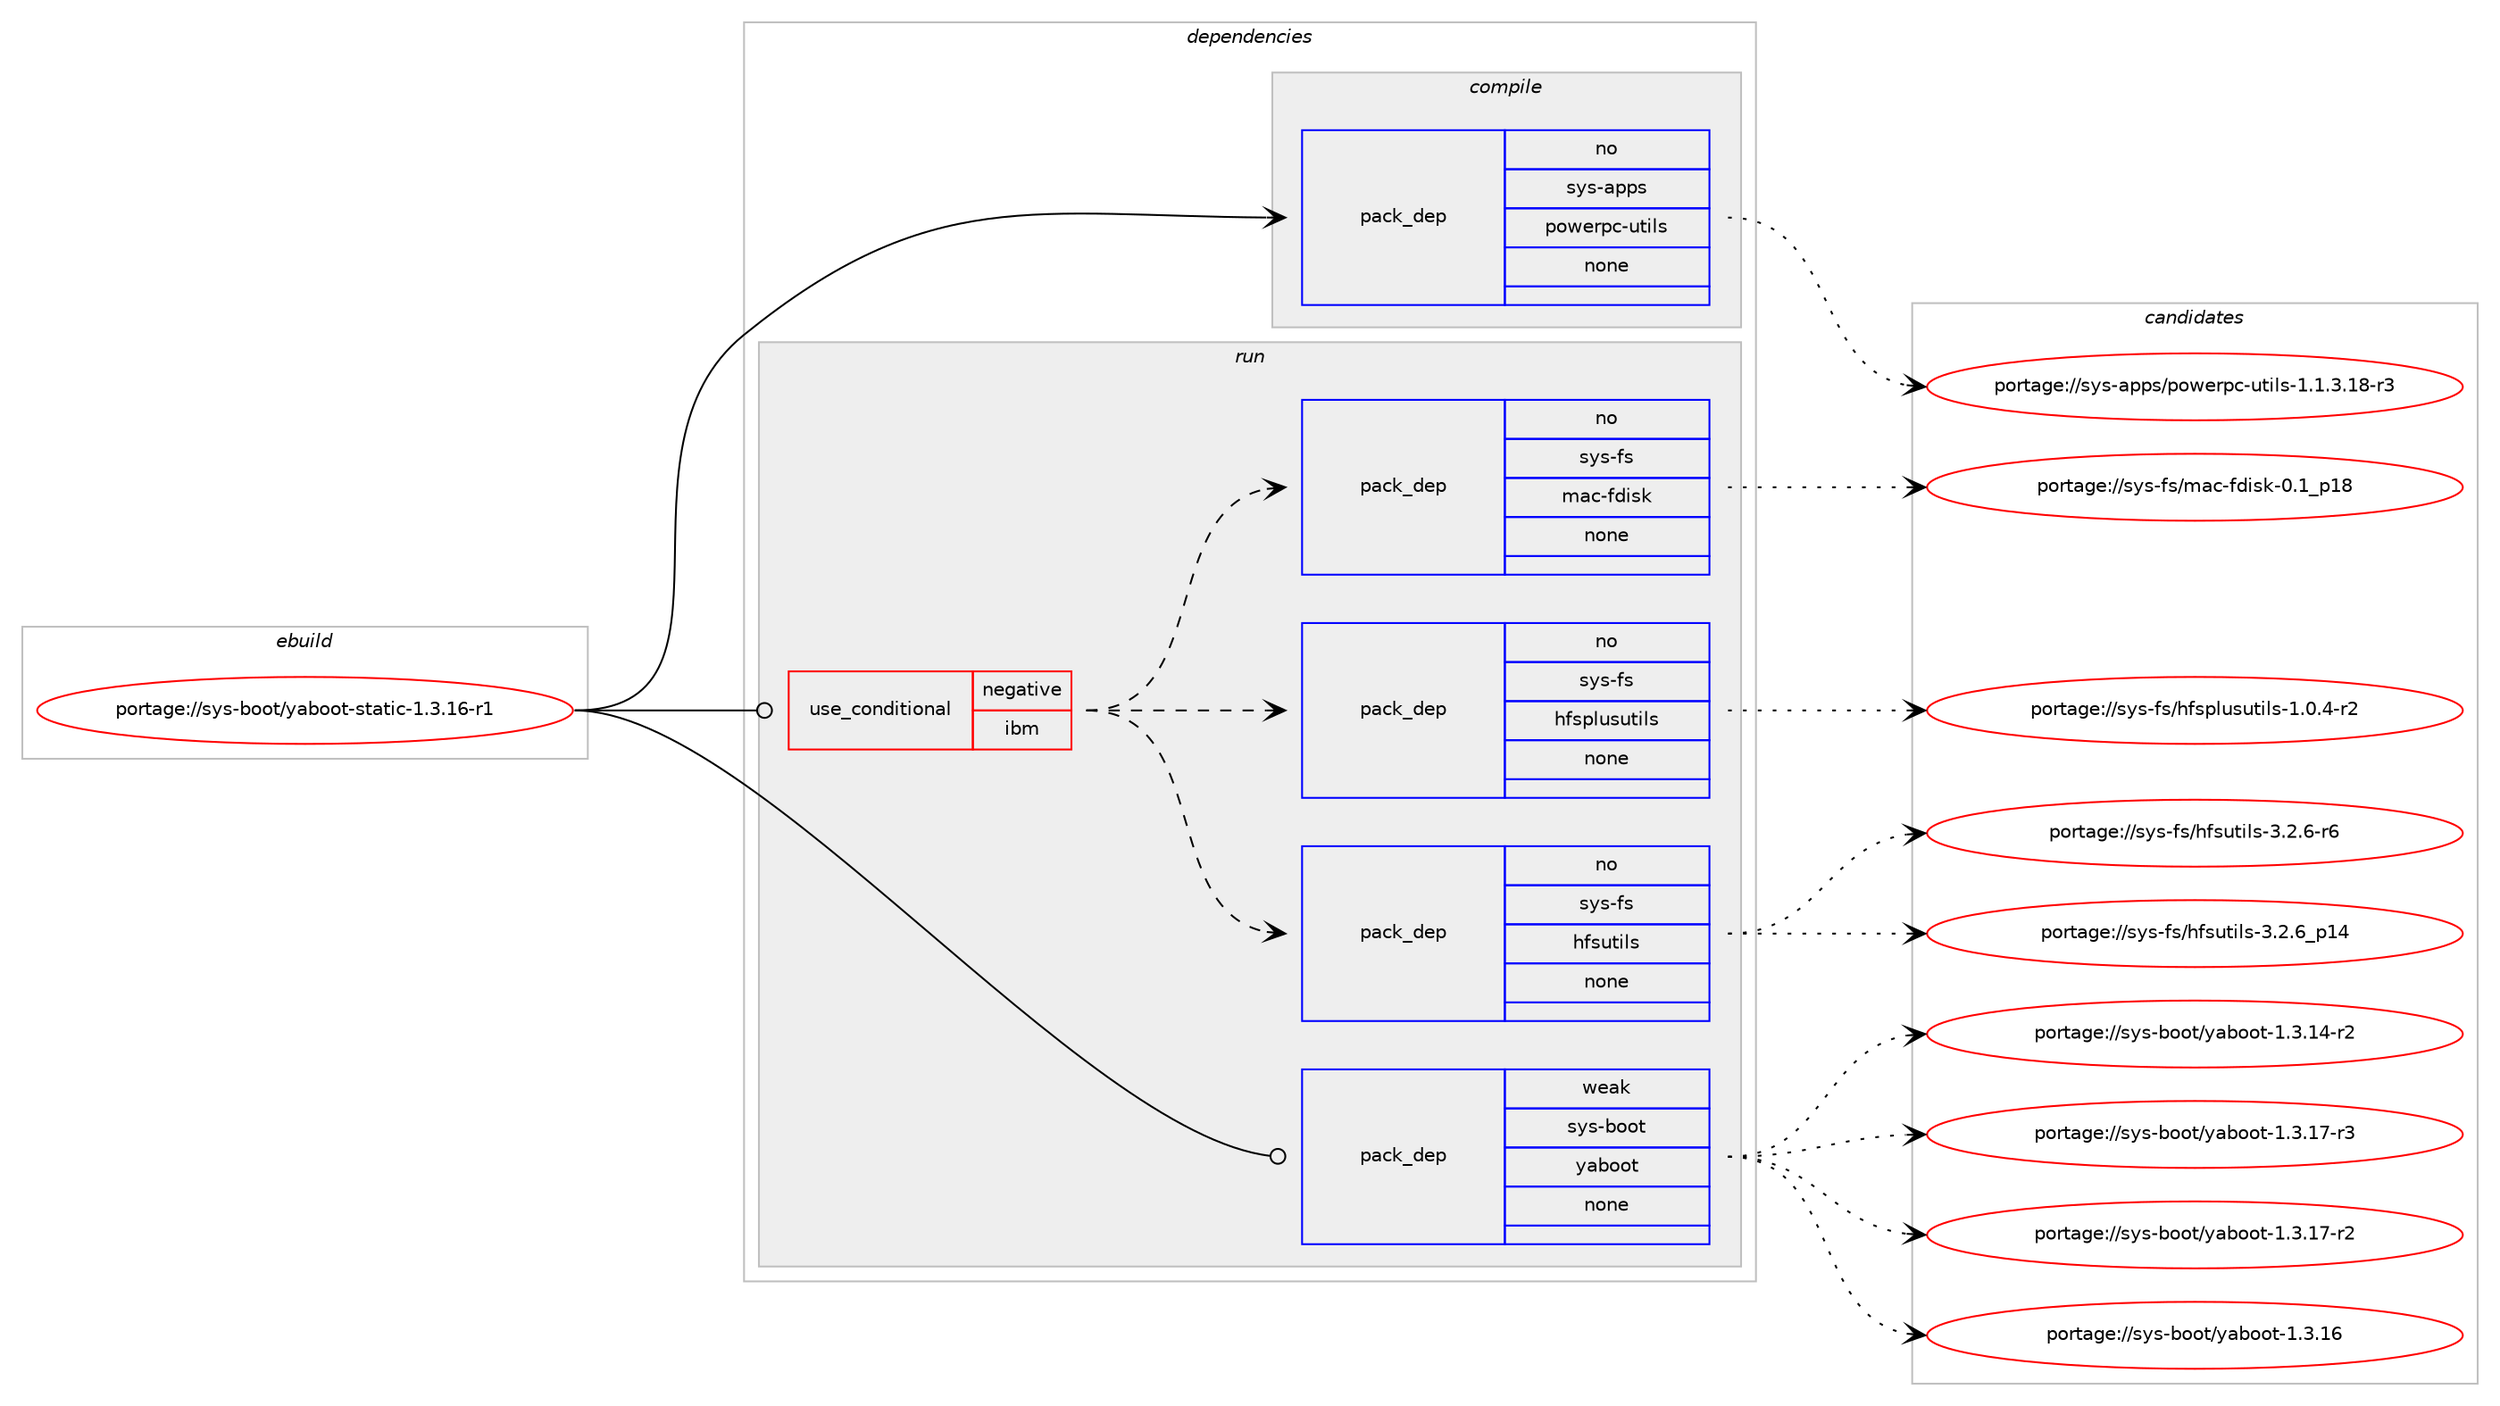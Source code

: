 digraph prolog {

# *************
# Graph options
# *************

newrank=true;
concentrate=true;
compound=true;
graph [rankdir=LR,fontname=Helvetica,fontsize=10,ranksep=1.5];#, ranksep=2.5, nodesep=0.2];
edge  [arrowhead=vee];
node  [fontname=Helvetica,fontsize=10];

# **********
# The ebuild
# **********

subgraph cluster_leftcol {
color=gray;
rank=same;
label=<<i>ebuild</i>>;
id [label="portage://sys-boot/yaboot-static-1.3.16-r1", color=red, width=4, href="../sys-boot/yaboot-static-1.3.16-r1.svg"];
}

# ****************
# The dependencies
# ****************

subgraph cluster_midcol {
color=gray;
label=<<i>dependencies</i>>;
subgraph cluster_compile {
fillcolor="#eeeeee";
style=filled;
label=<<i>compile</i>>;
subgraph pack21512 {
dependency26712 [label=<<TABLE BORDER="0" CELLBORDER="1" CELLSPACING="0" CELLPADDING="4" WIDTH="220"><TR><TD ROWSPAN="6" CELLPADDING="30">pack_dep</TD></TR><TR><TD WIDTH="110">no</TD></TR><TR><TD>sys-apps</TD></TR><TR><TD>powerpc-utils</TD></TR><TR><TD>none</TD></TR><TR><TD></TD></TR></TABLE>>, shape=none, color=blue];
}
id:e -> dependency26712:w [weight=20,style="solid",arrowhead="vee"];
}
subgraph cluster_compileandrun {
fillcolor="#eeeeee";
style=filled;
label=<<i>compile and run</i>>;
}
subgraph cluster_run {
fillcolor="#eeeeee";
style=filled;
label=<<i>run</i>>;
subgraph cond4544 {
dependency26713 [label=<<TABLE BORDER="0" CELLBORDER="1" CELLSPACING="0" CELLPADDING="4"><TR><TD ROWSPAN="3" CELLPADDING="10">use_conditional</TD></TR><TR><TD>negative</TD></TR><TR><TD>ibm</TD></TR></TABLE>>, shape=none, color=red];
subgraph pack21513 {
dependency26714 [label=<<TABLE BORDER="0" CELLBORDER="1" CELLSPACING="0" CELLPADDING="4" WIDTH="220"><TR><TD ROWSPAN="6" CELLPADDING="30">pack_dep</TD></TR><TR><TD WIDTH="110">no</TD></TR><TR><TD>sys-fs</TD></TR><TR><TD>hfsutils</TD></TR><TR><TD>none</TD></TR><TR><TD></TD></TR></TABLE>>, shape=none, color=blue];
}
dependency26713:e -> dependency26714:w [weight=20,style="dashed",arrowhead="vee"];
subgraph pack21514 {
dependency26715 [label=<<TABLE BORDER="0" CELLBORDER="1" CELLSPACING="0" CELLPADDING="4" WIDTH="220"><TR><TD ROWSPAN="6" CELLPADDING="30">pack_dep</TD></TR><TR><TD WIDTH="110">no</TD></TR><TR><TD>sys-fs</TD></TR><TR><TD>hfsplusutils</TD></TR><TR><TD>none</TD></TR><TR><TD></TD></TR></TABLE>>, shape=none, color=blue];
}
dependency26713:e -> dependency26715:w [weight=20,style="dashed",arrowhead="vee"];
subgraph pack21515 {
dependency26716 [label=<<TABLE BORDER="0" CELLBORDER="1" CELLSPACING="0" CELLPADDING="4" WIDTH="220"><TR><TD ROWSPAN="6" CELLPADDING="30">pack_dep</TD></TR><TR><TD WIDTH="110">no</TD></TR><TR><TD>sys-fs</TD></TR><TR><TD>mac-fdisk</TD></TR><TR><TD>none</TD></TR><TR><TD></TD></TR></TABLE>>, shape=none, color=blue];
}
dependency26713:e -> dependency26716:w [weight=20,style="dashed",arrowhead="vee"];
}
id:e -> dependency26713:w [weight=20,style="solid",arrowhead="odot"];
subgraph pack21516 {
dependency26717 [label=<<TABLE BORDER="0" CELLBORDER="1" CELLSPACING="0" CELLPADDING="4" WIDTH="220"><TR><TD ROWSPAN="6" CELLPADDING="30">pack_dep</TD></TR><TR><TD WIDTH="110">weak</TD></TR><TR><TD>sys-boot</TD></TR><TR><TD>yaboot</TD></TR><TR><TD>none</TD></TR><TR><TD></TD></TR></TABLE>>, shape=none, color=blue];
}
id:e -> dependency26717:w [weight=20,style="solid",arrowhead="odot"];
}
}

# **************
# The candidates
# **************

subgraph cluster_choices {
rank=same;
color=gray;
label=<<i>candidates</i>>;

subgraph choice21512 {
color=black;
nodesep=1;
choice11512111545971121121154711211111910111411299451171161051081154549464946514649564511451 [label="portage://sys-apps/powerpc-utils-1.1.3.18-r3", color=red, width=4,href="../sys-apps/powerpc-utils-1.1.3.18-r3.svg"];
dependency26712:e -> choice11512111545971121121154711211111910111411299451171161051081154549464946514649564511451:w [style=dotted,weight="100"];
}
subgraph choice21513 {
color=black;
nodesep=1;
choice1151211154510211547104102115117116105108115455146504654951124952 [label="portage://sys-fs/hfsutils-3.2.6_p14", color=red, width=4,href="../sys-fs/hfsutils-3.2.6_p14.svg"];
choice11512111545102115471041021151171161051081154551465046544511454 [label="portage://sys-fs/hfsutils-3.2.6-r6", color=red, width=4,href="../sys-fs/hfsutils-3.2.6-r6.svg"];
dependency26714:e -> choice1151211154510211547104102115117116105108115455146504654951124952:w [style=dotted,weight="100"];
dependency26714:e -> choice11512111545102115471041021151171161051081154551465046544511454:w [style=dotted,weight="100"];
}
subgraph choice21514 {
color=black;
nodesep=1;
choice11512111545102115471041021151121081171151171161051081154549464846524511450 [label="portage://sys-fs/hfsplusutils-1.0.4-r2", color=red, width=4,href="../sys-fs/hfsplusutils-1.0.4-r2.svg"];
dependency26715:e -> choice11512111545102115471041021151121081171151171161051081154549464846524511450:w [style=dotted,weight="100"];
}
subgraph choice21515 {
color=black;
nodesep=1;
choice115121115451021154710997994510210010511510745484649951124956 [label="portage://sys-fs/mac-fdisk-0.1_p18", color=red, width=4,href="../sys-fs/mac-fdisk-0.1_p18.svg"];
dependency26716:e -> choice115121115451021154710997994510210010511510745484649951124956:w [style=dotted,weight="100"];
}
subgraph choice21516 {
color=black;
nodesep=1;
choice1151211154598111111116471219798111111116454946514649554511451 [label="portage://sys-boot/yaboot-1.3.17-r3", color=red, width=4,href="../sys-boot/yaboot-1.3.17-r3.svg"];
choice1151211154598111111116471219798111111116454946514649554511450 [label="portage://sys-boot/yaboot-1.3.17-r2", color=red, width=4,href="../sys-boot/yaboot-1.3.17-r2.svg"];
choice115121115459811111111647121979811111111645494651464954 [label="portage://sys-boot/yaboot-1.3.16", color=red, width=4,href="../sys-boot/yaboot-1.3.16.svg"];
choice1151211154598111111116471219798111111116454946514649524511450 [label="portage://sys-boot/yaboot-1.3.14-r2", color=red, width=4,href="../sys-boot/yaboot-1.3.14-r2.svg"];
dependency26717:e -> choice1151211154598111111116471219798111111116454946514649554511451:w [style=dotted,weight="100"];
dependency26717:e -> choice1151211154598111111116471219798111111116454946514649554511450:w [style=dotted,weight="100"];
dependency26717:e -> choice115121115459811111111647121979811111111645494651464954:w [style=dotted,weight="100"];
dependency26717:e -> choice1151211154598111111116471219798111111116454946514649524511450:w [style=dotted,weight="100"];
}
}

}
